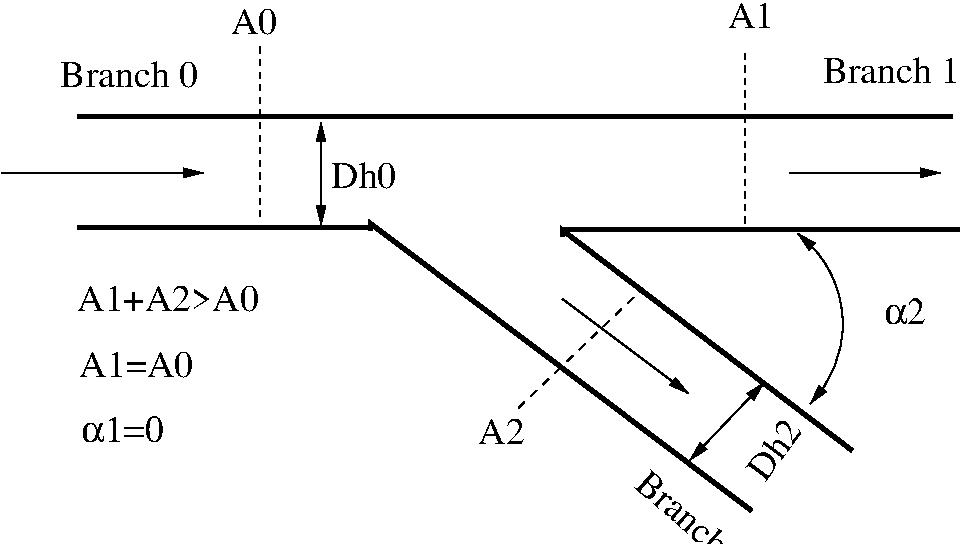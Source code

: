 #FIG 3.2
Landscape
Center
Metric
A4      
100.00
Single
-2
1200 2
5 1 0 1 0 7 50 -1 -1 0.000 0 0 1 1 6953.136 5491.045 7442 4844 7757 5384 7532 6059
	1 1 1.00 60.00 120.00
	1 1 1.00 60.00 120.00
2 1 0 1 0 7 50 -1 -1 0.000 0 0 -1 1 0 2
	1 1 1.00 60.00 120.00
	 1755 4410 3195 4410
2 1 1 1 0 7 50 -1 -1 3.000 0 0 -1 0 0 2
	 7065 3555 7065 4815
2 1 1 1 0 7 50 -1 -1 3.000 0 0 -1 0 0 2
	 3600 3510 3600 4770
2 1 1 1 0 7 50 -1 -1 4.000 0 0 -1 0 0 2
	 5447 6089 6338 5235
2 1 0 1 0 7 50 -1 -1 4.000 0 0 -1 1 1 2
	1 1 1.00 60.00 120.00
	1 1 1.00 60.00 120.00
	 6673 6462 7201 5909
2 1 0 1 0 7 50 -1 -1 4.000 0 0 -1 1 1 2
	1 1 1.00 60.00 120.00
	1 1 1.00 60.00 120.00
	 4037 4049 4037 4784
2 1 0 1 0 7 50 -1 -1 0.000 0 0 -1 1 0 2
	1 1 1.00 60.00 120.00
	 7380 4410 8460 4410
2 1 0 1 0 7 50 -1 -1 0.000 0 0 -1 1 0 2
	1 1 1.00 60.00 120.00
	 5760 5310 6660 5985
2 1 0 3 0 7 50 -1 -1 0.000 0 0 -1 0 0 2
	 2295 4005 8550 4005
2 1 0 3 0 7 50 -1 -1 0.000 0 0 -1 0 0 2
	 2295 4799 4397 4799
2 1 0 3 0 7 50 -1 -1 0.000 0 0 -1 0 0 3
	 7112 6824 4393 4774 4393 4819
2 1 0 3 0 7 50 -1 -1 0.000 0 0 -1 0 0 2
	 5760 4815 8595 4815
2 1 0 3 0 7 50 -1 -1 0.000 0 0 -1 0 0 3
	 7831 6394 5761 4819 5761 4864
4 0 0 50 -1 0 18 0.0000 4 180 585 2175 3795 Branch 0\001
4 0 0 50 -1 0 18 0.0000 4 180 195 3390 3420 A0\001
4 0 0 50 -1 0 18 0.0000 4 180 195 6945 3375 A1\001
4 0 0 50 -1 0 18 0.0000 4 180 585 7620 3765 Branch 1\001
4 0 0 50 -1 0 18 0.0000 4 180 765 2295 5400 A1+A2>A0\001
4 0 0 50 -1 0 18 0.0000 4 180 480 2310 5865 A1=A0\001
4 0 0 50 -1 32 18 0.0000 4 195 345 2325 6330 a1=0\001
4 0 0 50 -1 0 18 0.0000 4 180 195 5160 6345 A2\001
4 0 0 50 -1 32 18 0.0000 4 180 180 8055 5490 a2\001
4 0 0 50 -1 0 18 5.5641 4 180 585 6266 6651 Branch 2\001
4 0 0 50 -1 0 18 0.9250 4 180 270 7206 6623 Dh2\001
4 0 0 50 -1 0 18 0.0000 4 180 270 4110 4515 Dh0\001
